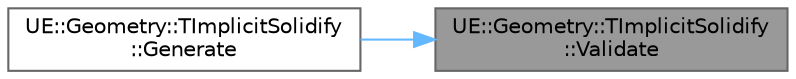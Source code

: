 digraph "UE::Geometry::TImplicitSolidify::Validate"
{
 // INTERACTIVE_SVG=YES
 // LATEX_PDF_SIZE
  bgcolor="transparent";
  edge [fontname=Helvetica,fontsize=10,labelfontname=Helvetica,labelfontsize=10];
  node [fontname=Helvetica,fontsize=10,shape=box,height=0.2,width=0.4];
  rankdir="RL";
  Node1 [id="Node000001",label="UE::Geometry::TImplicitSolidify\l::Validate",height=0.2,width=0.4,color="gray40", fillcolor="grey60", style="filled", fontcolor="black",tooltip=" "];
  Node1 -> Node2 [id="edge1_Node000001_Node000002",dir="back",color="steelblue1",style="solid",tooltip=" "];
  Node2 [id="Node000002",label="UE::Geometry::TImplicitSolidify\l::Generate",height=0.2,width=0.4,color="grey40", fillcolor="white", style="filled",URL="$d5/d70/classUE_1_1Geometry_1_1TImplicitSolidify.html#af9b6000d23f345080c6705f5e134a6c9",tooltip=" "];
}
